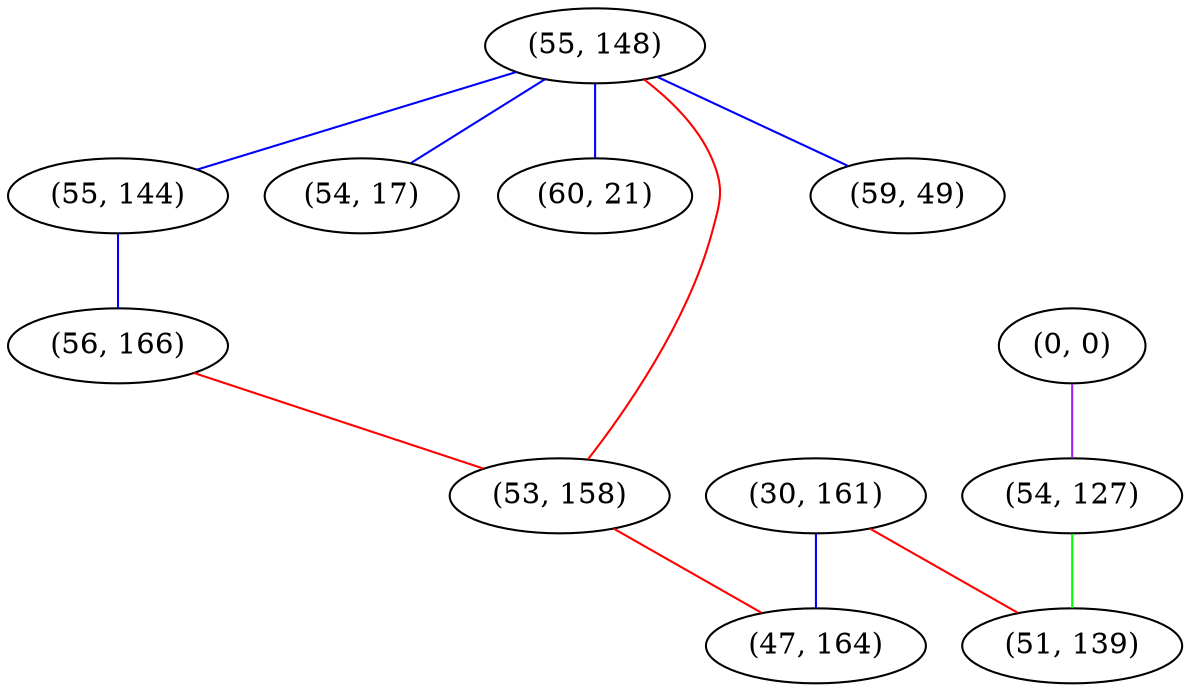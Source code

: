 graph "" {
"(55, 148)";
"(30, 161)";
"(0, 0)";
"(55, 144)";
"(56, 166)";
"(54, 17)";
"(60, 21)";
"(53, 158)";
"(59, 49)";
"(47, 164)";
"(54, 127)";
"(51, 139)";
"(55, 148)" -- "(53, 158)"  [color=red, key=0, weight=1];
"(55, 148)" -- "(60, 21)"  [color=blue, key=0, weight=3];
"(55, 148)" -- "(54, 17)"  [color=blue, key=0, weight=3];
"(55, 148)" -- "(59, 49)"  [color=blue, key=0, weight=3];
"(55, 148)" -- "(55, 144)"  [color=blue, key=0, weight=3];
"(30, 161)" -- "(47, 164)"  [color=blue, key=0, weight=3];
"(30, 161)" -- "(51, 139)"  [color=red, key=0, weight=1];
"(0, 0)" -- "(54, 127)"  [color=purple, key=0, weight=4];
"(55, 144)" -- "(56, 166)"  [color=blue, key=0, weight=3];
"(56, 166)" -- "(53, 158)"  [color=red, key=0, weight=1];
"(53, 158)" -- "(47, 164)"  [color=red, key=0, weight=1];
"(54, 127)" -- "(51, 139)"  [color=green, key=0, weight=2];
}

